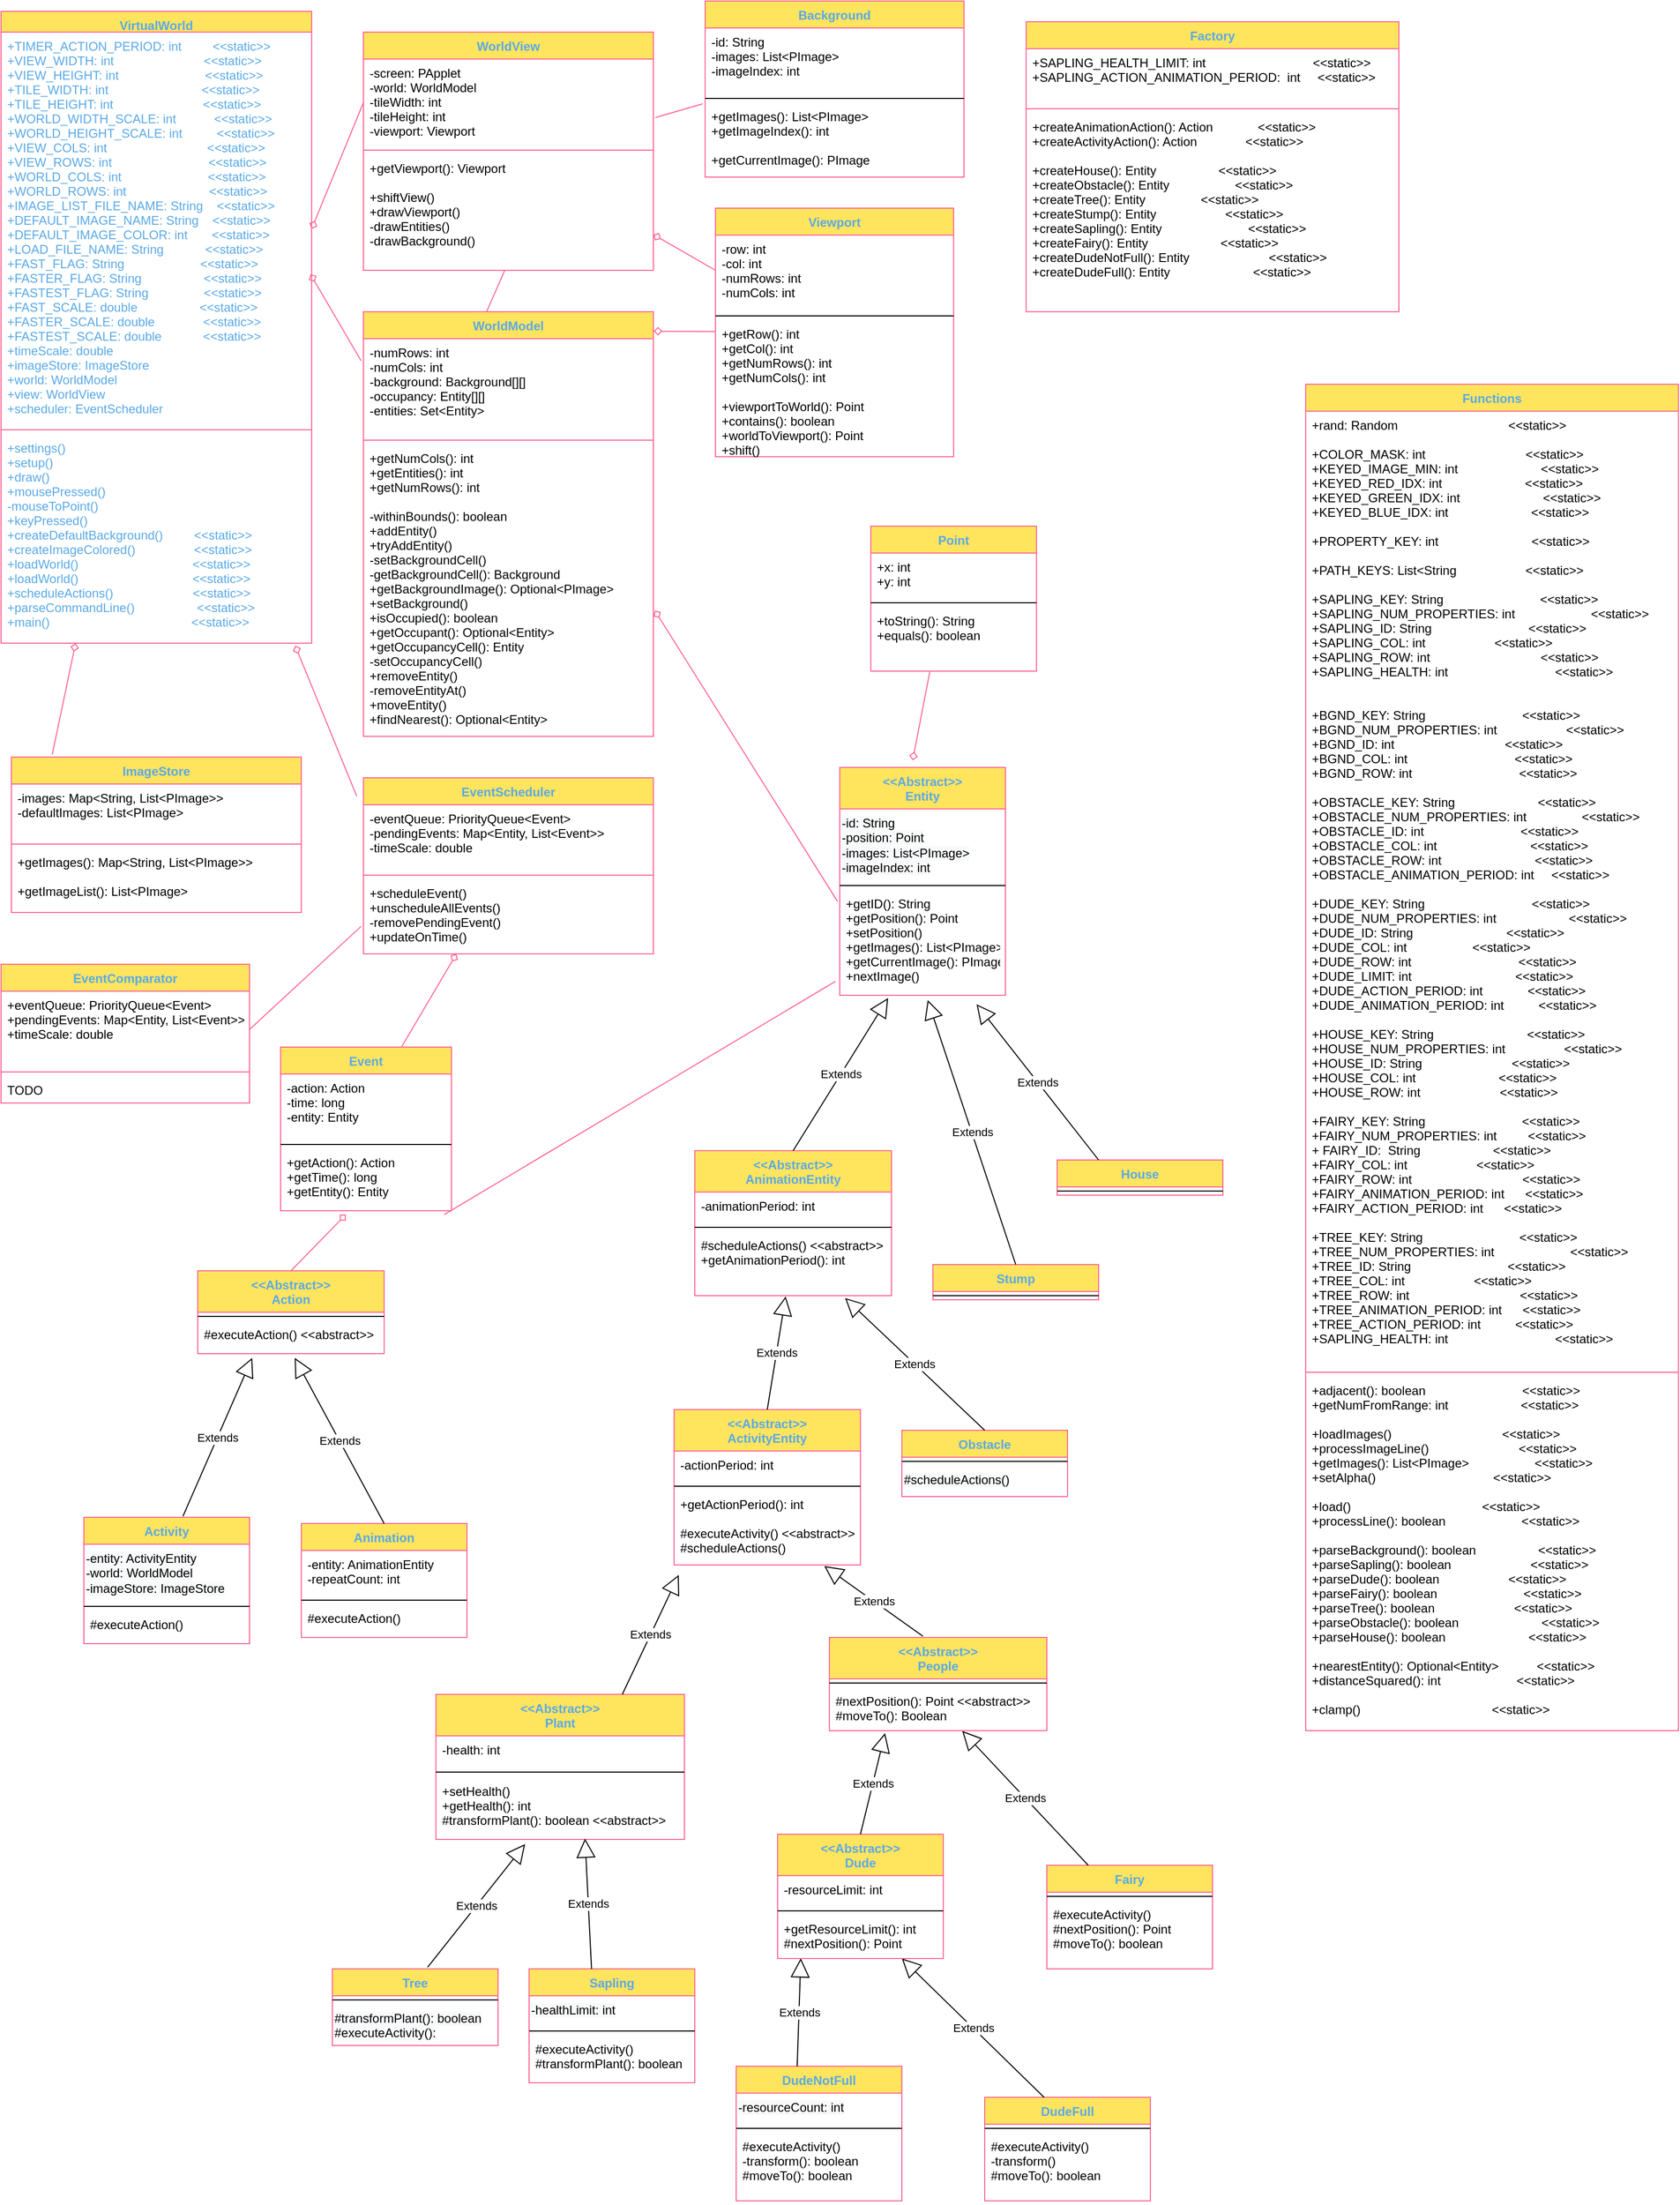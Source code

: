 <mxfile version="16.5.2" type="device"><diagram id="Yo6Zvny2ZRX3JAPKxXua" name="Page 2"><mxGraphModel dx="1139" dy="690" grid="1" gridSize="10" guides="1" tooltips="1" connect="1" arrows="1" fold="1" page="1" pageScale="1" pageWidth="850" pageHeight="1100" math="0" shadow="0"><root><mxCell id="0"/><mxCell id="1" parent="0"/><mxCell id="8I9pphBKhg92I5GMk5e_-31" value="" style="graphMlID=e0;endArrow=none;strokeColor=#FF6392;strokeWidth=1.0;startArrow=diamond;startFill=0;endFill=1;exitX=0.996;exitY=0.615;exitDx=0;exitDy=0;fontColor=#5AA9E6;entryX=-0.008;entryY=-0.286;entryDx=0;entryDy=0;entryPerimeter=0;exitPerimeter=0;" parent="1" source="8I9pphBKhg92I5GMk5e_-51" target="8I9pphBKhg92I5GMk5e_-57" edge="1"><mxGeometry relative="1" as="geometry"/></mxCell><mxCell id="8I9pphBKhg92I5GMk5e_-32" value="" style="graphMlID=e1;endArrow=none;strokeColor=#FF6392;strokeWidth=1.0;startArrow=diamond;startFill=0;endFill=1;exitX=1;exitY=0.5;exitDx=0;exitDy=0;fontColor=#5AA9E6;entryX=0;entryY=0.5;entryDx=0;entryDy=0;" parent="1" source="8I9pphBKhg92I5GMk5e_-51" target="8I9pphBKhg92I5GMk5e_-61" edge="1"><mxGeometry relative="1" as="geometry"/></mxCell><mxCell id="8I9pphBKhg92I5GMk5e_-33" value="" style="graphMlID=e2;endArrow=none;strokeColor=#FF6392;strokeWidth=1.0;startArrow=diamond;startFill=0;endFill=1;fontColor=#5AA9E6;entryX=0;entryY=0.25;entryDx=0;entryDy=0;" parent="1" source="8I9pphBKhg92I5GMk5e_-60" target="8I9pphBKhg92I5GMk5e_-89" edge="1"><mxGeometry relative="1" as="geometry"><mxPoint x="648" y="240" as="sourcePoint"/></mxGeometry></mxCell><mxCell id="8I9pphBKhg92I5GMk5e_-34" value="" style="graphMlID=e3;endArrow=none;strokeColor=#FF6392;strokeWidth=1.0;startArrow=diamond;startFill=0;endFill=1;fontColor=#5AA9E6;entryX=-0.023;entryY=0.105;entryDx=0;entryDy=0;entryPerimeter=0;exitX=0.947;exitY=1.012;exitDx=0;exitDy=0;exitPerimeter=0;" parent="1" source="8I9pphBKhg92I5GMk5e_-53" target="8I9pphBKhg92I5GMk5e_-64" edge="1"><mxGeometry relative="1" as="geometry"><mxPoint x="840" y="580" as="targetPoint"/></mxGeometry></mxCell><mxCell id="8I9pphBKhg92I5GMk5e_-35" value="" style="graphMlID=e4;endArrow=none;strokeColor=#FF6392;strokeWidth=1.0;startArrow=diamond;startFill=0;endFill=1;fontColor=#5AA9E6;entryX=0.141;entryY=-0.017;entryDx=0;entryDy=0;exitX=0.24;exitY=1;exitDx=0;exitDy=0;exitPerimeter=0;entryPerimeter=0;" parent="1" source="8I9pphBKhg92I5GMk5e_-53" target="8I9pphBKhg92I5GMk5e_-68" edge="1"><mxGeometry relative="1" as="geometry"/></mxCell><mxCell id="8I9pphBKhg92I5GMk5e_-36" value="" style="graphMlID=e5;endArrow=none;strokeColor=#FF6392;strokeWidth=1.0;startArrow=none;startFill=0;endFill=1;fontColor=#5AA9E6;entryX=-0.01;entryY=0.017;entryDx=0;entryDy=0;entryPerimeter=0;exitX=1.007;exitY=0.673;exitDx=0;exitDy=0;exitPerimeter=0;" parent="1" source="8I9pphBKhg92I5GMk5e_-61" target="8I9pphBKhg92I5GMk5e_-84" edge="1"><mxGeometry relative="1" as="geometry"><mxPoint x="1060" y="240" as="sourcePoint"/></mxGeometry></mxCell><mxCell id="8I9pphBKhg92I5GMk5e_-37" value="" style="graphMlID=e6;endArrow=none;strokeColor=#FF6392;strokeWidth=1.0;startArrow=diamond;startFill=0;endFill=1;fontColor=#5AA9E6;" parent="1" source="8I9pphBKhg92I5GMk5e_-64" target="8I9pphBKhg92I5GMk5e_-97" edge="1"><mxGeometry relative="1" as="geometry"/></mxCell><mxCell id="8I9pphBKhg92I5GMk5e_-38" value="" style="graphMlID=e7;endArrow=none;strokeColor=#FF6392;strokeWidth=1.0;startArrow=none;startFill=1;endFill=1;fontColor=#5AA9E6;entryX=1;entryY=0.5;entryDx=0;entryDy=0;exitX=-0.008;exitY=0.631;exitDx=0;exitDy=0;exitPerimeter=0;" parent="1" source="8I9pphBKhg92I5GMk5e_-67" target="8I9pphBKhg92I5GMk5e_-73" edge="1"><mxGeometry relative="1" as="geometry"/></mxCell><mxCell id="8I9pphBKhg92I5GMk5e_-39" value="" style="graphMlID=e8;endArrow=none;strokeColor=#FF6392;strokeWidth=1.0;startArrow=diamond;startFill=0;endFill=1;fontColor=#5AA9E6;exitX=1.005;exitY=0.569;exitDx=0;exitDy=0;entryX=-0.013;entryY=0.112;entryDx=0;entryDy=0;exitPerimeter=0;entryPerimeter=0;" parent="1" source="8I9pphBKhg92I5GMk5e_-57" target="LgukA5X3G9RdWDwTSGz7-4" edge="1"><mxGeometry relative="1" as="geometry"><mxPoint x="710" y="80" as="sourcePoint"/><mxPoint x="1060" y="413.0" as="targetPoint"/></mxGeometry></mxCell><mxCell id="8I9pphBKhg92I5GMk5e_-40" value="" style="graphMlID=e9;endArrow=none;strokeColor=#FF6392;strokeWidth=1.0;startArrow=diamond;startFill=0;endFill=1;fontColor=#5AA9E6;exitX=0.44;exitY=-0.031;exitDx=0;exitDy=0;entryX=0.356;entryY=1.011;entryDx=0;entryDy=0;entryPerimeter=0;exitPerimeter=0;" parent="1" source="LgukA5X3G9RdWDwTSGz7-1" target="8I9pphBKhg92I5GMk5e_-107" edge="1"><mxGeometry relative="1" as="geometry"><mxPoint x="1220" y="413.0" as="sourcePoint"/></mxGeometry></mxCell><mxCell id="8I9pphBKhg92I5GMk5e_-42" value="" style="graphMlID=e11;endArrow=none;strokeColor=#FF6392;strokeWidth=1.0;startArrow=diamond;startFill=0;endFill=1;fontColor=#5AA9E6;exitX=0.382;exitY=1.061;exitDx=0;exitDy=0;entryX=0.5;entryY=0;entryDx=0;entryDy=0;exitPerimeter=0;" parent="1" source="8I9pphBKhg92I5GMk5e_-99" target="8I9pphBKhg92I5GMk5e_-108" edge="1"><mxGeometry relative="1" as="geometry"><mxPoint x="1320.96" y="690.952" as="targetPoint"/></mxGeometry></mxCell><mxCell id="8I9pphBKhg92I5GMk5e_-44" value="" style="graphMlID=e13;endArrow=none;strokeColor=#FF6392;strokeWidth=1.0;startArrow=none;startFill=1;endFill=1;fontColor=#5AA9E6;entryX=0.424;entryY=0.001;entryDx=0;entryDy=0;entryPerimeter=0;exitX=0.487;exitY=1.003;exitDx=0;exitDy=0;exitPerimeter=0;" parent="1" source="8I9pphBKhg92I5GMk5e_-63" target="8I9pphBKhg92I5GMk5e_-54" edge="1"><mxGeometry relative="1" as="geometry"/></mxCell><mxCell id="8I9pphBKhg92I5GMk5e_-45" value="" style="graphMlID=e14;endArrow=none;strokeColor=#FF6392;strokeWidth=1.0;startArrow=none;startFill=1;endFill=1;fontColor=#5AA9E6;exitX=0.958;exitY=1.061;exitDx=0;exitDy=0;exitPerimeter=0;entryX=-0.026;entryY=0.868;entryDx=0;entryDy=0;entryPerimeter=0;" parent="1" source="8I9pphBKhg92I5GMk5e_-99" target="LgukA5X3G9RdWDwTSGz7-4" edge="1"><mxGeometry relative="1" as="geometry"><mxPoint x="1060" y="765.074" as="targetPoint"/></mxGeometry></mxCell><mxCell id="8I9pphBKhg92I5GMk5e_-50" value="VirtualWorld" style="swimlane;fontStyle=1;align=center;verticalAlign=top;childLayout=stackLayout;horizontal=1;startSize=20;horizontalStack=0;resizeParent=1;resizeParentMax=0;resizeLast=0;collapsible=1;marginBottom=0;hachureGap=4;pointerEvents=0;fillColor=#FFE45E;strokeColor=#FF6392;fontColor=#5AA9E6;" parent="1" vertex="1"><mxGeometry x="20" y="40" width="300" height="610" as="geometry"/></mxCell><mxCell id="8I9pphBKhg92I5GMk5e_-51" value="+TIMER_ACTION_PERIOD: int         &lt;&lt;static&gt;&gt;&#10;+VIEW_WIDTH: int                          &lt;&lt;static&gt;&gt;&#10;+VIEW_HEIGHT: int                         &lt;&lt;static&gt;&gt;&#10;+TILE_WIDTH: int                           &lt;&lt;static&gt;&gt;&#10;+TILE_HEIGHT: int                          &lt;&lt;static&gt;&gt;&#10;+WORLD_WIDTH_SCALE: int           &lt;&lt;static&gt;&gt;&#10;+WORLD_HEIGHT_SCALE: int          &lt;&lt;static&gt;&gt;&#10;+VIEW_COLS: int                             &lt;&lt;static&gt;&gt;&#10;+VIEW_ROWS: int                            &lt;&lt;static&gt;&gt;&#10;+WORLD_COLS: int                         &lt;&lt;static&gt;&gt;&#10;+WORLD_ROWS: int                        &lt;&lt;static&gt;&gt;&#10;+IMAGE_LIST_FILE_NAME: String    &lt;&lt;static&gt;&gt;&#10;+DEFAULT_IMAGE_NAME: String    &lt;&lt;static&gt;&gt;&#10;+DEFAULT_IMAGE_COLOR: int       &lt;&lt;static&gt;&gt;&#10;+LOAD_FILE_NAME: String            &lt;&lt;static&gt;&gt;&#10;+FAST_FLAG: String                      &lt;&lt;static&gt;&gt;&#10;+FASTER_FLAG: String                  &lt;&lt;static&gt;&gt;&#10;+FASTEST_FLAG: String                &lt;&lt;static&gt;&gt;&#10;+FAST_SCALE: double                  &lt;&lt;static&gt;&gt;&#10;+FASTER_SCALE: double              &lt;&lt;static&gt;&gt;&#10;+FASTEST_SCALE: double            &lt;&lt;static&gt;&gt;&#10;+timeScale: double&#10;+imageStore: ImageStore&#10;+world: WorldModel&#10;+view: WorldView&#10;+scheduler: EventScheduler" style="text;strokeColor=none;fillColor=none;align=left;verticalAlign=top;spacingLeft=4;spacingRight=4;overflow=hidden;rotatable=0;points=[[0,0.5],[1,0.5]];portConstraint=eastwest;fontColor=#5AA9E6;" parent="8I9pphBKhg92I5GMk5e_-50" vertex="1"><mxGeometry y="20" width="300" height="380" as="geometry"/></mxCell><mxCell id="8I9pphBKhg92I5GMk5e_-52" value="" style="line;strokeWidth=1;fillColor=none;align=left;verticalAlign=middle;spacingTop=-1;spacingLeft=3;spacingRight=3;rotatable=0;labelPosition=right;points=[];portConstraint=eastwest;strokeColor=#FF6392;fontColor=#5AA9E6;" parent="8I9pphBKhg92I5GMk5e_-50" vertex="1"><mxGeometry y="400" width="300" height="8" as="geometry"/></mxCell><mxCell id="8I9pphBKhg92I5GMk5e_-53" value="+settings()&#10;+setup()&#10;+draw()&#10;+mousePressed()&#10;-mouseToPoint()&#10;+keyPressed()&#10;+createDefaultBackground()         &lt;&lt;static&gt;&gt;&#10;+createImageColored()                 &lt;&lt;static&gt;&gt;&#10;+loadWorld()                                 &lt;&lt;static&gt;&gt;&#10;+loadWorld()                                 &lt;&lt;static&gt;&gt;&#10;+scheduleActions()                       &lt;&lt;static&gt;&gt;&#10;+parseCommandLine()                  &lt;&lt;static&gt;&gt;&#10;+main()                                         &lt;&lt;static&gt;&gt;" style="text;strokeColor=none;fillColor=none;align=left;verticalAlign=top;spacingLeft=4;spacingRight=4;overflow=hidden;rotatable=0;points=[[0,0.5],[1,0.5]];portConstraint=eastwest;fontColor=#5AA9E6;" parent="8I9pphBKhg92I5GMk5e_-50" vertex="1"><mxGeometry y="408" width="300" height="202" as="geometry"/></mxCell><mxCell id="8I9pphBKhg92I5GMk5e_-54" value="WorldModel" style="swimlane;fontStyle=1;align=center;verticalAlign=top;childLayout=stackLayout;horizontal=1;startSize=26;horizontalStack=0;resizeParent=1;resizeParentMax=0;resizeLast=0;collapsible=1;marginBottom=0;hachureGap=4;pointerEvents=0;sketch=0;fontColor=#5AA9E6;strokeColor=#FF6392;fillColor=#FFE45E;" parent="1" vertex="1"><mxGeometry x="370" y="330" width="280" height="410" as="geometry"/></mxCell><mxCell id="8I9pphBKhg92I5GMk5e_-55" value="-numRows: int&#10;-numCols: int&#10;-background: Background[][]&#10;-occupancy: Entity[][]&#10;-entities: Set&lt;Entity&gt;" style="text;strokeColor=none;fillColor=none;align=left;verticalAlign=top;spacingLeft=4;spacingRight=4;overflow=hidden;rotatable=0;points=[[0,0.5],[1,0.5]];portConstraint=eastwest;fontColor=#000000;" parent="8I9pphBKhg92I5GMk5e_-54" vertex="1"><mxGeometry y="26" width="280" height="94" as="geometry"/></mxCell><mxCell id="8I9pphBKhg92I5GMk5e_-56" value="" style="line;strokeWidth=1;fillColor=none;align=left;verticalAlign=middle;spacingTop=-1;spacingLeft=3;spacingRight=3;rotatable=0;labelPosition=right;points=[];portConstraint=eastwest;strokeColor=#FF6392;fontColor=#5AA9E6;" parent="8I9pphBKhg92I5GMk5e_-54" vertex="1"><mxGeometry y="120" width="280" height="8" as="geometry"/></mxCell><mxCell id="8I9pphBKhg92I5GMk5e_-57" value="+getNumCols(): int&#10;+getEntities(): int&#10;+getNumRows(): int&#10;&#10;-withinBounds(): boolean &#10;+addEntity()  &#10;+tryAddEntity()      &#10;-setBackgroundCell()  &#10;-getBackgroundCell(): Background  &#10;+getBackgroundImage(): Optional&lt;PImage&gt; &#10;+setBackground()           &#10;+isOccupied(): boolean  &#10;+getOccupant(): Optional&lt;Entity&gt;&#10;+getOccupancyCell(): Entity    &#10;-setOccupancyCell()     &#10;+removeEntity()     &#10;-removeEntityAt()    &#10;+moveEntity()   &#10;+findNearest(): Optional&lt;Entity&gt;  " style="text;strokeColor=none;fillColor=none;align=left;verticalAlign=top;spacingLeft=4;spacingRight=4;overflow=hidden;rotatable=0;points=[[0,0.5],[1,0.5]];portConstraint=eastwest;fontColor=#020405;" parent="8I9pphBKhg92I5GMk5e_-54" vertex="1"><mxGeometry y="128" width="280" height="282" as="geometry"/></mxCell><mxCell id="8I9pphBKhg92I5GMk5e_-60" value="WorldView" style="swimlane;fontStyle=1;align=center;verticalAlign=top;childLayout=stackLayout;horizontal=1;startSize=26;horizontalStack=0;resizeParent=1;resizeParentMax=0;resizeLast=0;collapsible=1;marginBottom=0;hachureGap=4;pointerEvents=0;sketch=0;fontColor=#5AA9E6;strokeColor=#FF6392;fillColor=#FFE45E;" parent="1" vertex="1"><mxGeometry x="370" y="60" width="280" height="230" as="geometry"/></mxCell><mxCell id="8I9pphBKhg92I5GMk5e_-61" value="-screen: PApplet&#10;-world: WorldModel&#10;-tileWidth: int&#10;-tileHeight: int&#10;-viewport: Viewport" style="text;strokeColor=none;fillColor=none;align=left;verticalAlign=top;spacingLeft=4;spacingRight=4;overflow=hidden;rotatable=0;points=[[0,0.5],[1,0.5]];portConstraint=eastwest;fontColor=#000000;" parent="8I9pphBKhg92I5GMk5e_-60" vertex="1"><mxGeometry y="26" width="280" height="84" as="geometry"/></mxCell><mxCell id="8I9pphBKhg92I5GMk5e_-62" value="" style="line;strokeWidth=1;fillColor=none;align=left;verticalAlign=middle;spacingTop=-1;spacingLeft=3;spacingRight=3;rotatable=0;labelPosition=right;points=[];portConstraint=eastwest;strokeColor=#FF6392;fontColor=#5AA9E6;" parent="8I9pphBKhg92I5GMk5e_-60" vertex="1"><mxGeometry y="110" width="280" height="8" as="geometry"/></mxCell><mxCell id="8I9pphBKhg92I5GMk5e_-63" value="+getViewport(): Viewport&#10;&#10;+shiftView()                   &#10;+drawViewport()   &#10;-drawEntities() &#10;-drawBackground()   " style="text;strokeColor=none;fillColor=none;align=left;verticalAlign=top;spacingLeft=4;spacingRight=4;overflow=hidden;rotatable=0;points=[[0,0.5],[1,0.5]];portConstraint=eastwest;fontColor=#000000;" parent="8I9pphBKhg92I5GMk5e_-60" vertex="1"><mxGeometry y="118" width="280" height="112" as="geometry"/></mxCell><mxCell id="8I9pphBKhg92I5GMk5e_-64" value="EventScheduler" style="swimlane;fontStyle=1;align=center;verticalAlign=top;childLayout=stackLayout;horizontal=1;startSize=26;horizontalStack=0;resizeParent=1;resizeParentMax=0;resizeLast=0;collapsible=1;marginBottom=0;hachureGap=4;pointerEvents=0;sketch=0;fontColor=#5AA9E6;strokeColor=#FF6392;fillColor=#FFE45E;" parent="1" vertex="1"><mxGeometry x="370" y="780" width="280" height="170" as="geometry"/></mxCell><mxCell id="8I9pphBKhg92I5GMk5e_-65" value="-eventQueue: PriorityQueue&lt;Event&gt;&#10;-pendingEvents: Map&lt;Entity, List&lt;Event&gt;&gt;&#10;-timeScale: double" style="text;strokeColor=none;fillColor=none;align=left;verticalAlign=top;spacingLeft=4;spacingRight=4;overflow=hidden;rotatable=0;points=[[0,0.5],[1,0.5]];portConstraint=eastwest;fontColor=#000000;" parent="8I9pphBKhg92I5GMk5e_-64" vertex="1"><mxGeometry y="26" width="280" height="64" as="geometry"/></mxCell><mxCell id="8I9pphBKhg92I5GMk5e_-66" value="" style="line;strokeWidth=1;fillColor=none;align=left;verticalAlign=middle;spacingTop=-1;spacingLeft=3;spacingRight=3;rotatable=0;labelPosition=right;points=[];portConstraint=eastwest;strokeColor=#FF6392;fontColor=#5AA9E6;" parent="8I9pphBKhg92I5GMk5e_-64" vertex="1"><mxGeometry y="90" width="280" height="8" as="geometry"/></mxCell><mxCell id="8I9pphBKhg92I5GMk5e_-67" value="+scheduleEvent()     &#10;+unscheduleAllEvents()    &#10;-removePendingEvent()  &#10;+updateOnTime()" style="text;strokeColor=none;fillColor=none;align=left;verticalAlign=top;spacingLeft=4;spacingRight=4;overflow=hidden;rotatable=0;points=[[0,0.5],[1,0.5]];portConstraint=eastwest;fontColor=#000000;" parent="8I9pphBKhg92I5GMk5e_-64" vertex="1"><mxGeometry y="98" width="280" height="72" as="geometry"/></mxCell><mxCell id="8I9pphBKhg92I5GMk5e_-68" value="ImageStore" style="swimlane;fontStyle=1;align=center;verticalAlign=top;childLayout=stackLayout;horizontal=1;startSize=26;horizontalStack=0;resizeParent=1;resizeParentMax=0;resizeLast=0;collapsible=1;marginBottom=0;hachureGap=4;pointerEvents=0;sketch=0;fontColor=#5AA9E6;strokeColor=#FF6392;fillColor=#FFE45E;" parent="1" vertex="1"><mxGeometry x="30" y="760" width="280" height="150" as="geometry"/></mxCell><mxCell id="8I9pphBKhg92I5GMk5e_-69" value="-images: Map&lt;String, List&lt;PImage&gt;&gt;&#10;-defaultImages: List&lt;PImage&gt;" style="text;strokeColor=none;fillColor=none;align=left;verticalAlign=top;spacingLeft=4;spacingRight=4;overflow=hidden;rotatable=0;points=[[0,0.5],[1,0.5]];portConstraint=eastwest;fontColor=#000000;" parent="8I9pphBKhg92I5GMk5e_-68" vertex="1"><mxGeometry y="26" width="280" height="54" as="geometry"/></mxCell><mxCell id="8I9pphBKhg92I5GMk5e_-70" value="" style="line;strokeWidth=1;fillColor=none;align=left;verticalAlign=middle;spacingTop=-1;spacingLeft=3;spacingRight=3;rotatable=0;labelPosition=right;points=[];portConstraint=eastwest;strokeColor=#FF6392;fontColor=#5AA9E6;" parent="8I9pphBKhg92I5GMk5e_-68" vertex="1"><mxGeometry y="80" width="280" height="8" as="geometry"/></mxCell><mxCell id="8I9pphBKhg92I5GMk5e_-71" value="+getImages(): Map&lt;String, List&lt;PImage&gt;&gt;&#10;&#10;+getImageList(): List&lt;PImage&gt;    " style="text;strokeColor=none;fillColor=none;align=left;verticalAlign=top;spacingLeft=4;spacingRight=4;overflow=hidden;rotatable=0;points=[[0,0.5],[1,0.5]];portConstraint=eastwest;fontColor=#000000;" parent="8I9pphBKhg92I5GMk5e_-68" vertex="1"><mxGeometry y="88" width="280" height="62" as="geometry"/></mxCell><mxCell id="8I9pphBKhg92I5GMk5e_-72" value="EventComparator" style="swimlane;fontStyle=1;align=center;verticalAlign=top;childLayout=stackLayout;horizontal=1;startSize=26;horizontalStack=0;resizeParent=1;resizeParentMax=0;resizeLast=0;collapsible=1;marginBottom=0;hachureGap=4;pointerEvents=0;sketch=0;fontColor=#5AA9E6;strokeColor=#FF6392;fillColor=#FFE45E;" parent="1" vertex="1"><mxGeometry x="20" y="960" width="240" height="134" as="geometry"/></mxCell><mxCell id="8I9pphBKhg92I5GMk5e_-73" value="+eventQueue: PriorityQueue&lt;Event&gt;&#10;+pendingEvents: Map&lt;Entity, List&lt;Event&gt;&gt;&#10;+timeScale: double" style="text;strokeColor=none;fillColor=none;align=left;verticalAlign=top;spacingLeft=4;spacingRight=4;overflow=hidden;rotatable=0;points=[[0,0.5],[1,0.5]];portConstraint=eastwest;fontColor=#000000;" parent="8I9pphBKhg92I5GMk5e_-72" vertex="1"><mxGeometry y="26" width="240" height="74" as="geometry"/></mxCell><mxCell id="8I9pphBKhg92I5GMk5e_-74" value="" style="line;strokeWidth=1;fillColor=none;align=left;verticalAlign=middle;spacingTop=-1;spacingLeft=3;spacingRight=3;rotatable=0;labelPosition=right;points=[];portConstraint=eastwest;strokeColor=#FF6392;fontColor=#5AA9E6;" parent="8I9pphBKhg92I5GMk5e_-72" vertex="1"><mxGeometry y="100" width="240" height="8" as="geometry"/></mxCell><mxCell id="8I9pphBKhg92I5GMk5e_-75" value="TODO" style="text;strokeColor=none;fillColor=none;align=left;verticalAlign=top;spacingLeft=4;spacingRight=4;overflow=hidden;rotatable=0;points=[[0,0.5],[1,0.5]];portConstraint=eastwest;fontColor=#000000;" parent="8I9pphBKhg92I5GMk5e_-72" vertex="1"><mxGeometry y="108" width="240" height="26" as="geometry"/></mxCell><mxCell id="8I9pphBKhg92I5GMk5e_-77" value="Functions" style="swimlane;fontStyle=1;align=center;verticalAlign=top;childLayout=stackLayout;horizontal=1;startSize=26;horizontalStack=0;resizeParent=1;resizeParentMax=0;resizeLast=0;collapsible=1;marginBottom=0;hachureGap=4;pointerEvents=0;sketch=0;fontColor=#5AA9E6;strokeColor=#FF6392;fillColor=#FFE45E;" parent="1" vertex="1"><mxGeometry x="1280" y="400" width="360" height="1300" as="geometry"/></mxCell><mxCell id="8I9pphBKhg92I5GMk5e_-78" value="+rand: Random                                &lt;&lt;static&gt;&gt;&#10;&#10;+COLOR_MASK: int                             &lt;&lt;static&gt;&gt;&#10;+KEYED_IMAGE_MIN: int                        &lt;&lt;static&gt;&gt;&#10;+KEYED_RED_IDX: int                        &lt;&lt;static&gt;&gt;&#10;+KEYED_GREEN_IDX: int                        &lt;&lt;static&gt;&gt;&#10;+KEYED_BLUE_IDX: int                        &lt;&lt;static&gt;&gt;&#10;&#10;+PROPERTY_KEY: int                           &lt;&lt;static&gt;&gt;&#10;&#10;+PATH_KEYS: List&lt;String                    &lt;&lt;static&gt;&gt;&#10;&#10;+SAPLING_KEY: String                            &lt;&lt;static&gt;&gt;&#10;+SAPLING_NUM_PROPERTIES: int                      &lt;&lt;static&gt;&gt;&#10;+SAPLING_ID: String                            &lt;&lt;static&gt;&gt;&#10;+SAPLING_COL: int                    &lt;&lt;static&gt;&gt;&#10;+SAPLING_ROW: int                                &lt;&lt;static&gt;&gt;&#10;+SAPLING_HEALTH: int                               &lt;&lt;static&gt;&gt;&#10;&#10;&#10;+BGND_KEY: String                            &lt;&lt;static&gt;&gt;&#10;+BGND_NUM_PROPERTIES: int                    &lt;&lt;static&gt;&gt;&#10;+BGND_ID: int                                &lt;&lt;static&gt;&gt;&#10;+BGND_COL: int                               &lt;&lt;static&gt;&gt;&#10;+BGND_ROW: int                               &lt;&lt;static&gt;&gt;&#10;&#10;+OBSTACLE_KEY: String                        &lt;&lt;static&gt;&gt;&#10;+OBSTACLE_NUM_PROPERTIES: int                &lt;&lt;static&gt;&gt;&#10;+OBSTACLE_ID: int                            &lt;&lt;static&gt;&gt;&#10;+OBSTACLE_COL: int                           &lt;&lt;static&gt;&gt;&#10;+OBSTACLE_ROW: int                           &lt;&lt;static&gt;&gt;&#10;+OBSTACLE_ANIMATION_PERIOD: int     &lt;&lt;static&gt;&gt;&#10;&#10;+DUDE_KEY: String                               &lt;&lt;static&gt;&gt;&#10;+DUDE_NUM_PROPERTIES: int                     &lt;&lt;static&gt;&gt;&#10;+DUDE_ID: String                           &lt;&lt;static&gt;&gt;&#10;+DUDE_COL: int                   &lt;&lt;static&gt;&gt;&#10;+DUDE_ROW: int                               &lt;&lt;static&gt;&gt;&#10;+DUDE_LIMIT: int                              &lt;&lt;static&gt;&gt;&#10;+DUDE_ACTION_PERIOD: int             &lt;&lt;static&gt;&gt;&#10;+DUDE_ANIMATION_PERIOD: int          &lt;&lt;static&gt;&gt;&#10;&#10;+HOUSE_KEY: String                           &lt;&lt;static&gt;&gt;&#10;+HOUSE_NUM_PROPERTIES: int                 &lt;&lt;static&gt;&gt;&#10;+HOUSE_ID: String                          &lt;&lt;static&gt;&gt;&#10;+HOUSE_COL: int                        &lt;&lt;static&gt;&gt;&#10;+HOUSE_ROW: int                       &lt;&lt;static&gt;&gt;&#10;&#10;+FAIRY_KEY: String                            &lt;&lt;static&gt;&gt;&#10;+FAIRY_NUM_PROPERTIES: int         &lt;&lt;static&gt;&gt;&#10;+ FAIRY_ID:  String                     &lt;&lt;static&gt;&gt;&#10;+FAIRY_COL: int                    &lt;&lt;static&gt;&gt;&#10;+FAIRY_ROW: int                                &lt;&lt;static&gt;&gt;&#10;+FAIRY_ANIMATION_PERIOD: int      &lt;&lt;static&gt;&gt;&#10;+FAIRY_ACTION_PERIOD: int      &lt;&lt;static&gt;&gt;&#10;&#10;+TREE_KEY: String                            &lt;&lt;static&gt;&gt;&#10;+TREE_NUM_PROPERTIES: int                      &lt;&lt;static&gt;&gt;&#10;+TREE_ID: String                            &lt;&lt;static&gt;&gt;&#10;+TREE_COL: int                    &lt;&lt;static&gt;&gt;&#10;+TREE_ROW: int                                &lt;&lt;static&gt;&gt;&#10;+TREE_ANIMATION_PERIOD: int      &lt;&lt;static&gt;&gt;&#10;+TREE_ACTION_PERIOD: int          &lt;&lt;static&gt;&gt;&#10;+SAPLING_HEALTH: int                               &lt;&lt;static&gt;&gt;&#10;" style="text;strokeColor=none;fillColor=none;align=left;verticalAlign=top;spacingLeft=4;spacingRight=4;overflow=hidden;rotatable=0;points=[[0,0.5],[1,0.5]];portConstraint=eastwest;fontColor=#000000;" parent="8I9pphBKhg92I5GMk5e_-77" vertex="1"><mxGeometry y="26" width="360" height="924" as="geometry"/></mxCell><mxCell id="8I9pphBKhg92I5GMk5e_-79" value="" style="line;strokeWidth=1;fillColor=none;align=left;verticalAlign=middle;spacingTop=-1;spacingLeft=3;spacingRight=3;rotatable=0;labelPosition=right;points=[];portConstraint=eastwest;strokeColor=#FF6392;fontColor=#5AA9E6;" parent="8I9pphBKhg92I5GMk5e_-77" vertex="1"><mxGeometry y="950" width="360" height="8" as="geometry"/></mxCell><mxCell id="8I9pphBKhg92I5GMk5e_-80" value="+adjacent(): boolean                            &lt;&lt;static&gt;&gt;&#10;+getNumFromRange: int                     &lt;&lt;static&gt;&gt;&#10;&#10;+loadImages()                                &lt;&lt;static&gt;&gt;&#10;+processImageLine()                          &lt;&lt;static&gt;&gt;&#10;+getImages(): List&lt;PImage&gt;                   &lt;&lt;static&gt;&gt;&#10;+setAlpha()                                  &lt;&lt;static&gt;&gt;&#10;&#10;+load()                                      &lt;&lt;static&gt;&gt;&#10;+processLine(): boolean                      &lt;&lt;static&gt;&gt;&#10;&#10;+parseBackground(): boolean                  &lt;&lt;static&gt;&gt;&#10;+parseSapling(): boolean                       &lt;&lt;static&gt;&gt;&#10;+parseDude(): boolean                    &lt;&lt;static&gt;&gt;&#10;+parseFairy(): boolean                         &lt;&lt;static&gt;&gt;&#10;+parseTree(): boolean                       &lt;&lt;static&gt;&gt;&#10;+parseObstacle(): boolean                        &lt;&lt;static&gt;&gt;&#10;+parseHouse(): boolean                        &lt;&lt;static&gt;&gt;&#10;&#10;+nearestEntity(): Optional&lt;Entity&gt;           &lt;&lt;static&gt;&gt;&#10;+distanceSquared(): int                      &lt;&lt;static&gt;&gt;&#10;&#10;+clamp()                                      &lt;&lt;static&gt;&gt;" style="text;strokeColor=none;fillColor=none;align=left;verticalAlign=top;spacingLeft=4;spacingRight=4;overflow=hidden;rotatable=0;points=[[0,0.5],[1,0.5]];portConstraint=eastwest;fontColor=#000000;" parent="8I9pphBKhg92I5GMk5e_-77" vertex="1"><mxGeometry y="958" width="360" height="342" as="geometry"/></mxCell><mxCell id="8I9pphBKhg92I5GMk5e_-81" value="Background" style="swimlane;fontStyle=1;align=center;verticalAlign=top;childLayout=stackLayout;horizontal=1;startSize=26;horizontalStack=0;resizeParent=1;resizeParentMax=0;resizeLast=0;collapsible=1;marginBottom=0;hachureGap=4;pointerEvents=0;sketch=0;fontColor=#5AA9E6;strokeColor=#FF6392;fillColor=#FFE45E;" parent="1" vertex="1"><mxGeometry x="700" y="30" width="250" height="170" as="geometry"/></mxCell><mxCell id="8I9pphBKhg92I5GMk5e_-82" value="-id: String&#10;-images: List&lt;PImage&gt;&#10;-imageIndex: int" style="text;strokeColor=none;fillColor=none;align=left;verticalAlign=top;spacingLeft=4;spacingRight=4;overflow=hidden;rotatable=0;points=[[0,0.5],[1,0.5]];portConstraint=eastwest;" parent="8I9pphBKhg92I5GMk5e_-81" vertex="1"><mxGeometry y="26" width="250" height="64" as="geometry"/></mxCell><mxCell id="8I9pphBKhg92I5GMk5e_-83" value="" style="line;strokeWidth=1;fillColor=none;align=left;verticalAlign=middle;spacingTop=-1;spacingLeft=3;spacingRight=3;rotatable=0;labelPosition=right;points=[];portConstraint=eastwest;" parent="8I9pphBKhg92I5GMk5e_-81" vertex="1"><mxGeometry y="90" width="250" height="8" as="geometry"/></mxCell><mxCell id="8I9pphBKhg92I5GMk5e_-84" value="+getImages(): List&lt;PImage&gt;&#10;+getImageIndex(): int&#10;&#10;+getCurrentImage(): PImage " style="text;strokeColor=none;fillColor=none;align=left;verticalAlign=top;spacingLeft=4;spacingRight=4;overflow=hidden;rotatable=0;points=[[0,0.5],[1,0.5]];portConstraint=eastwest;" parent="8I9pphBKhg92I5GMk5e_-81" vertex="1"><mxGeometry y="98" width="250" height="72" as="geometry"/></mxCell><mxCell id="8I9pphBKhg92I5GMk5e_-96" value="Event" style="swimlane;fontStyle=1;align=center;verticalAlign=top;childLayout=stackLayout;horizontal=1;startSize=26;horizontalStack=0;resizeParent=1;resizeParentMax=0;resizeLast=0;collapsible=1;marginBottom=0;hachureGap=4;pointerEvents=0;sketch=0;fontColor=#5AA9E6;strokeColor=#FF6392;fillColor=#FFE45E;" parent="1" vertex="1"><mxGeometry x="290" y="1040" width="165" height="158" as="geometry"/></mxCell><mxCell id="8I9pphBKhg92I5GMk5e_-97" value="-action: Action&#10;-time: long&#10;-entity: Entity" style="text;strokeColor=none;fillColor=none;align=left;verticalAlign=top;spacingLeft=4;spacingRight=4;overflow=hidden;rotatable=0;points=[[0,0.5],[1,0.5]];portConstraint=eastwest;" parent="8I9pphBKhg92I5GMk5e_-96" vertex="1"><mxGeometry y="26" width="165" height="64" as="geometry"/></mxCell><mxCell id="8I9pphBKhg92I5GMk5e_-98" value="" style="line;strokeWidth=1;fillColor=none;align=left;verticalAlign=middle;spacingTop=-1;spacingLeft=3;spacingRight=3;rotatable=0;labelPosition=right;points=[];portConstraint=eastwest;" parent="8I9pphBKhg92I5GMk5e_-96" vertex="1"><mxGeometry y="90" width="165" height="8" as="geometry"/></mxCell><mxCell id="8I9pphBKhg92I5GMk5e_-99" value="+getAction(): Action&#10;+getTime(): long&#10;+getEntity(): Entity" style="text;strokeColor=none;fillColor=none;align=left;verticalAlign=top;spacingLeft=4;spacingRight=4;overflow=hidden;rotatable=0;points=[[0,0.5],[1,0.5]];portConstraint=eastwest;" parent="8I9pphBKhg92I5GMk5e_-96" vertex="1"><mxGeometry y="98" width="165" height="60" as="geometry"/></mxCell><mxCell id="8I9pphBKhg92I5GMk5e_-104" value="Point" style="swimlane;fontStyle=1;align=center;verticalAlign=top;childLayout=stackLayout;horizontal=1;startSize=26;horizontalStack=0;resizeParent=1;resizeParentMax=0;resizeLast=0;collapsible=1;marginBottom=0;hachureGap=4;pointerEvents=0;sketch=0;fontColor=#5AA9E6;strokeColor=#FF6392;fillColor=#FFE45E;" parent="1" vertex="1"><mxGeometry x="860" y="537" width="160" height="140" as="geometry"/></mxCell><mxCell id="8I9pphBKhg92I5GMk5e_-105" value="+x: int&#10;+y: int" style="text;strokeColor=none;fillColor=none;align=left;verticalAlign=top;spacingLeft=4;spacingRight=4;overflow=hidden;rotatable=0;points=[[0,0.5],[1,0.5]];portConstraint=eastwest;" parent="8I9pphBKhg92I5GMk5e_-104" vertex="1"><mxGeometry y="26" width="160" height="44" as="geometry"/></mxCell><mxCell id="8I9pphBKhg92I5GMk5e_-106" value="" style="line;strokeWidth=1;fillColor=none;align=left;verticalAlign=middle;spacingTop=-1;spacingLeft=3;spacingRight=3;rotatable=0;labelPosition=right;points=[];portConstraint=eastwest;" parent="8I9pphBKhg92I5GMk5e_-104" vertex="1"><mxGeometry y="70" width="160" height="8" as="geometry"/></mxCell><mxCell id="8I9pphBKhg92I5GMk5e_-107" value="+toString(): String&#10;+equals(): boolean                    " style="text;strokeColor=none;fillColor=none;align=left;verticalAlign=top;spacingLeft=4;spacingRight=4;overflow=hidden;rotatable=0;points=[[0,0.5],[1,0.5]];portConstraint=eastwest;" parent="8I9pphBKhg92I5GMk5e_-104" vertex="1"><mxGeometry y="78" width="160" height="62" as="geometry"/></mxCell><mxCell id="8I9pphBKhg92I5GMk5e_-108" value="&lt;&lt;Abstract&gt;&gt;&#10;Action" style="swimlane;fontStyle=1;align=center;verticalAlign=top;childLayout=stackLayout;horizontal=1;startSize=40;horizontalStack=0;resizeParent=1;resizeParentMax=0;resizeLast=0;collapsible=1;marginBottom=0;hachureGap=4;pointerEvents=0;sketch=0;fontColor=#5AA9E6;strokeColor=#FF6392;fillColor=#FFE45E;" parent="1" vertex="1"><mxGeometry x="210" y="1256" width="180" height="80" as="geometry"/></mxCell><mxCell id="8I9pphBKhg92I5GMk5e_-110" value="" style="line;strokeWidth=1;fillColor=none;align=left;verticalAlign=middle;spacingTop=-1;spacingLeft=3;spacingRight=3;rotatable=0;labelPosition=right;points=[];portConstraint=eastwest;" parent="8I9pphBKhg92I5GMk5e_-108" vertex="1"><mxGeometry y="40" width="180" height="8" as="geometry"/></mxCell><mxCell id="8I9pphBKhg92I5GMk5e_-111" value="#executeAction() &lt;&lt;abstract&gt;&gt; " style="text;strokeColor=none;fillColor=none;align=left;verticalAlign=top;spacingLeft=4;spacingRight=4;overflow=hidden;rotatable=0;points=[[0,0.5],[1,0.5]];portConstraint=eastwest;" parent="8I9pphBKhg92I5GMk5e_-108" vertex="1"><mxGeometry y="48" width="180" height="32" as="geometry"/></mxCell><mxCell id="z7EVodJ3GNZ8KhJ546EC-1" value="Animation" style="swimlane;fontStyle=1;align=center;verticalAlign=top;childLayout=stackLayout;horizontal=1;startSize=26;horizontalStack=0;resizeParent=1;resizeParentMax=0;resizeLast=0;collapsible=1;marginBottom=0;hachureGap=4;pointerEvents=0;sketch=0;fontColor=#5AA9E6;strokeColor=#FF6392;fillColor=#FFE45E;" parent="1" vertex="1"><mxGeometry x="310" y="1500" width="160" height="110" as="geometry"/></mxCell><mxCell id="z7EVodJ3GNZ8KhJ546EC-2" value="-entity: AnimationEntity&#10;-repeatCount: int" style="text;strokeColor=none;fillColor=none;align=left;verticalAlign=top;spacingLeft=4;spacingRight=4;overflow=hidden;rotatable=0;points=[[0,0.5],[1,0.5]];portConstraint=eastwest;" parent="z7EVodJ3GNZ8KhJ546EC-1" vertex="1"><mxGeometry y="26" width="160" height="44" as="geometry"/></mxCell><mxCell id="z7EVodJ3GNZ8KhJ546EC-3" value="" style="line;strokeWidth=1;fillColor=none;align=left;verticalAlign=middle;spacingTop=-1;spacingLeft=3;spacingRight=3;rotatable=0;labelPosition=right;points=[];portConstraint=eastwest;" parent="z7EVodJ3GNZ8KhJ546EC-1" vertex="1"><mxGeometry y="70" width="160" height="8" as="geometry"/></mxCell><mxCell id="z7EVodJ3GNZ8KhJ546EC-4" value="#executeAction()&#10;" style="text;strokeColor=none;fillColor=none;align=left;verticalAlign=top;spacingLeft=4;spacingRight=4;overflow=hidden;rotatable=0;points=[[0,0.5],[1,0.5]];portConstraint=eastwest;" parent="z7EVodJ3GNZ8KhJ546EC-1" vertex="1"><mxGeometry y="78" width="160" height="32" as="geometry"/></mxCell><mxCell id="z7EVodJ3GNZ8KhJ546EC-5" value="Activity" style="swimlane;fontStyle=1;align=center;verticalAlign=top;childLayout=stackLayout;horizontal=1;startSize=26;horizontalStack=0;resizeParent=1;resizeParentMax=0;resizeLast=0;collapsible=1;marginBottom=0;hachureGap=4;pointerEvents=0;sketch=0;fontColor=#5AA9E6;strokeColor=#FF6392;fillColor=#FFE45E;" parent="1" vertex="1"><mxGeometry x="100" y="1494" width="160" height="122" as="geometry"/></mxCell><mxCell id="60X47iw04h24P7h3sJ-8-31" value="&lt;span style=&quot;color: rgb(0 , 0 , 0) ; font-family: &amp;#34;helvetica&amp;#34; ; font-size: 12px ; font-style: normal ; font-weight: 400 ; letter-spacing: normal ; text-align: left ; text-indent: 0px ; text-transform: none ; word-spacing: 0px ; background-color: rgb(248 , 249 , 250) ; display: inline ; float: none&quot;&gt;-entity: ActivityEntity&lt;br&gt;-world: WorldModel&lt;br&gt;-imageStore: ImageStore&lt;br&gt;&lt;/span&gt;" style="text;whiteSpace=wrap;html=1;" vertex="1" parent="z7EVodJ3GNZ8KhJ546EC-5"><mxGeometry y="26" width="160" height="56" as="geometry"/></mxCell><mxCell id="z7EVodJ3GNZ8KhJ546EC-7" value="" style="line;strokeWidth=1;fillColor=none;align=left;verticalAlign=middle;spacingTop=-1;spacingLeft=3;spacingRight=3;rotatable=0;labelPosition=right;points=[];portConstraint=eastwest;" parent="z7EVodJ3GNZ8KhJ546EC-5" vertex="1"><mxGeometry y="82" width="160" height="8" as="geometry"/></mxCell><mxCell id="z7EVodJ3GNZ8KhJ546EC-8" value="#executeAction()&#10;" style="text;strokeColor=none;fillColor=none;align=left;verticalAlign=top;spacingLeft=4;spacingRight=4;overflow=hidden;rotatable=0;points=[[0,0.5],[1,0.5]];portConstraint=eastwest;" parent="z7EVodJ3GNZ8KhJ546EC-5" vertex="1"><mxGeometry y="90" width="160" height="32" as="geometry"/></mxCell><mxCell id="z7EVodJ3GNZ8KhJ546EC-48" value="Obstacle" style="swimlane;fontStyle=1;align=center;verticalAlign=top;childLayout=stackLayout;horizontal=1;startSize=26;horizontalStack=0;resizeParent=1;resizeParentMax=0;resizeLast=0;collapsible=1;marginBottom=0;hachureGap=4;pointerEvents=0;sketch=0;fontColor=#5AA9E6;strokeColor=#FF6392;fillColor=#FFE45E;" parent="1" vertex="1"><mxGeometry x="890" y="1410" width="160" height="64" as="geometry"/></mxCell><mxCell id="z7EVodJ3GNZ8KhJ546EC-50" value="" style="line;strokeWidth=1;fillColor=none;align=left;verticalAlign=middle;spacingTop=-1;spacingLeft=3;spacingRight=3;rotatable=0;labelPosition=right;points=[];portConstraint=eastwest;" parent="z7EVodJ3GNZ8KhJ546EC-48" vertex="1"><mxGeometry y="26" width="160" height="8" as="geometry"/></mxCell><mxCell id="60X47iw04h24P7h3sJ-8-27" value="&lt;span style=&quot;color: rgb(0 , 0 , 0) ; font-family: &amp;#34;helvetica&amp;#34; ; font-size: 12px ; font-style: normal ; font-weight: 400 ; letter-spacing: normal ; text-align: left ; text-indent: 0px ; text-transform: none ; word-spacing: 0px ; background-color: rgb(248 , 249 , 250) ; display: inline ; float: none&quot;&gt;#scheduleActions()&lt;/span&gt;" style="text;whiteSpace=wrap;html=1;" vertex="1" parent="z7EVodJ3GNZ8KhJ546EC-48"><mxGeometry y="34" width="160" height="30" as="geometry"/></mxCell><mxCell id="z7EVodJ3GNZ8KhJ546EC-52" value="DudeNotFull" style="swimlane;fontStyle=1;align=center;verticalAlign=top;childLayout=stackLayout;horizontal=1;startSize=26;horizontalStack=0;resizeParent=1;resizeParentMax=0;resizeLast=0;collapsible=1;marginBottom=0;hachureGap=4;pointerEvents=0;sketch=0;fontColor=#5AA9E6;strokeColor=#FF6392;fillColor=#FFE45E;" parent="1" vertex="1"><mxGeometry x="730" y="2024" width="160" height="130" as="geometry"/></mxCell><mxCell id="60X47iw04h24P7h3sJ-8-32" value="&lt;meta charset=&quot;utf-8&quot;&gt;&lt;span style=&quot;color: rgb(0, 0, 0); font-family: helvetica; font-size: 12px; font-style: normal; font-weight: 400; letter-spacing: normal; text-align: left; text-indent: 0px; text-transform: none; word-spacing: 0px; background-color: rgb(248, 249, 250); display: inline; float: none;&quot;&gt;-resourceCount: int&lt;/span&gt;" style="text;whiteSpace=wrap;html=1;" vertex="1" parent="z7EVodJ3GNZ8KhJ546EC-52"><mxGeometry y="26" width="160" height="30" as="geometry"/></mxCell><mxCell id="z7EVodJ3GNZ8KhJ546EC-54" value="" style="line;strokeWidth=1;fillColor=none;align=left;verticalAlign=middle;spacingTop=-1;spacingLeft=3;spacingRight=3;rotatable=0;labelPosition=right;points=[];portConstraint=eastwest;" parent="z7EVodJ3GNZ8KhJ546EC-52" vertex="1"><mxGeometry y="56" width="160" height="8" as="geometry"/></mxCell><mxCell id="z7EVodJ3GNZ8KhJ546EC-55" value="#executeActivity()&#10;-transform(): boolean &#10;#moveTo(): boolean  " style="text;strokeColor=none;fillColor=none;align=left;verticalAlign=top;spacingLeft=4;spacingRight=4;overflow=hidden;rotatable=0;points=[[0,0.5],[1,0.5]];portConstraint=eastwest;" parent="z7EVodJ3GNZ8KhJ546EC-52" vertex="1"><mxGeometry y="64" width="160" height="66" as="geometry"/></mxCell><mxCell id="z7EVodJ3GNZ8KhJ546EC-56" value="Fairy" style="swimlane;fontStyle=1;align=center;verticalAlign=top;childLayout=stackLayout;horizontal=1;startSize=26;horizontalStack=0;resizeParent=1;resizeParentMax=0;resizeLast=0;collapsible=1;marginBottom=0;hachureGap=4;pointerEvents=0;sketch=0;fontColor=#5AA9E6;strokeColor=#FF6392;fillColor=#FFE45E;" parent="1" vertex="1"><mxGeometry x="1030" y="1830" width="160" height="100" as="geometry"/></mxCell><mxCell id="z7EVodJ3GNZ8KhJ546EC-58" value="" style="line;strokeWidth=1;fillColor=none;align=left;verticalAlign=middle;spacingTop=-1;spacingLeft=3;spacingRight=3;rotatable=0;labelPosition=right;points=[];portConstraint=eastwest;" parent="z7EVodJ3GNZ8KhJ546EC-56" vertex="1"><mxGeometry y="26" width="160" height="8" as="geometry"/></mxCell><mxCell id="z7EVodJ3GNZ8KhJ546EC-59" value="#executeActivity()&#10;#nextPosition(): Point&#10;#moveTo(): boolean   " style="text;strokeColor=none;fillColor=none;align=left;verticalAlign=top;spacingLeft=4;spacingRight=4;overflow=hidden;rotatable=0;points=[[0,0.5],[1,0.5]];portConstraint=eastwest;" parent="z7EVodJ3GNZ8KhJ546EC-56" vertex="1"><mxGeometry y="34" width="160" height="66" as="geometry"/></mxCell><mxCell id="z7EVodJ3GNZ8KhJ546EC-60" value="DudeFull" style="swimlane;fontStyle=1;align=center;verticalAlign=top;childLayout=stackLayout;horizontal=1;startSize=26;horizontalStack=0;resizeParent=1;resizeParentMax=0;resizeLast=0;collapsible=1;marginBottom=0;hachureGap=4;pointerEvents=0;sketch=0;fontColor=#5AA9E6;strokeColor=#FF6392;fillColor=#FFE45E;" parent="1" vertex="1"><mxGeometry x="970" y="2054" width="160" height="100" as="geometry"/></mxCell><mxCell id="z7EVodJ3GNZ8KhJ546EC-62" value="" style="line;strokeWidth=1;fillColor=none;align=left;verticalAlign=middle;spacingTop=-1;spacingLeft=3;spacingRight=3;rotatable=0;labelPosition=right;points=[];portConstraint=eastwest;" parent="z7EVodJ3GNZ8KhJ546EC-60" vertex="1"><mxGeometry y="26" width="160" height="8" as="geometry"/></mxCell><mxCell id="z7EVodJ3GNZ8KhJ546EC-63" value="#executeActivity()&#10;-transform()    &#10;#moveTo(): boolean      " style="text;strokeColor=none;fillColor=none;align=left;verticalAlign=top;spacingLeft=4;spacingRight=4;overflow=hidden;rotatable=0;points=[[0,0.5],[1,0.5]];portConstraint=eastwest;" parent="z7EVodJ3GNZ8KhJ546EC-60" vertex="1"><mxGeometry y="34" width="160" height="66" as="geometry"/></mxCell><mxCell id="z7EVodJ3GNZ8KhJ546EC-64" value="House" style="swimlane;fontStyle=1;align=center;verticalAlign=top;childLayout=stackLayout;horizontal=1;startSize=26;horizontalStack=0;resizeParent=1;resizeParentMax=0;resizeLast=0;collapsible=1;marginBottom=0;hachureGap=4;pointerEvents=0;sketch=0;fontColor=#5AA9E6;strokeColor=#FF6392;fillColor=#FFE45E;" parent="1" vertex="1"><mxGeometry x="1040" y="1149" width="160" height="34" as="geometry"/></mxCell><mxCell id="z7EVodJ3GNZ8KhJ546EC-66" value="" style="line;strokeWidth=1;fillColor=none;align=left;verticalAlign=middle;spacingTop=-1;spacingLeft=3;spacingRight=3;rotatable=0;labelPosition=right;points=[];portConstraint=eastwest;" parent="z7EVodJ3GNZ8KhJ546EC-64" vertex="1"><mxGeometry y="26" width="160" height="8" as="geometry"/></mxCell><mxCell id="z7EVodJ3GNZ8KhJ546EC-68" value="Stump" style="swimlane;fontStyle=1;align=center;verticalAlign=top;childLayout=stackLayout;horizontal=1;startSize=26;horizontalStack=0;resizeParent=1;resizeParentMax=0;resizeLast=0;collapsible=1;marginBottom=0;hachureGap=4;pointerEvents=0;sketch=0;fontColor=#5AA9E6;strokeColor=#FF6392;fillColor=#FFE45E;" parent="1" vertex="1"><mxGeometry x="920" y="1250" width="160" height="34" as="geometry"/></mxCell><mxCell id="z7EVodJ3GNZ8KhJ546EC-70" value="" style="line;strokeWidth=1;fillColor=none;align=left;verticalAlign=middle;spacingTop=-1;spacingLeft=3;spacingRight=3;rotatable=0;labelPosition=right;points=[];portConstraint=eastwest;" parent="z7EVodJ3GNZ8KhJ546EC-68" vertex="1"><mxGeometry y="26" width="160" height="8" as="geometry"/></mxCell><mxCell id="z7EVodJ3GNZ8KhJ546EC-72" value="Sapling" style="swimlane;fontStyle=1;align=center;verticalAlign=top;childLayout=stackLayout;horizontal=1;startSize=26;horizontalStack=0;resizeParent=1;resizeParentMax=0;resizeLast=0;collapsible=1;marginBottom=0;hachureGap=4;pointerEvents=0;sketch=0;fontColor=#5AA9E6;strokeColor=#FF6392;fillColor=#FFE45E;" parent="1" vertex="1"><mxGeometry x="530" y="1930" width="160" height="110" as="geometry"/></mxCell><mxCell id="60X47iw04h24P7h3sJ-8-41" value="&lt;meta charset=&quot;utf-8&quot;&gt;&lt;span style=&quot;color: rgb(0, 0, 0); font-family: helvetica; font-size: 12px; font-style: normal; font-weight: 400; letter-spacing: normal; text-align: left; text-indent: 0px; text-transform: none; word-spacing: 0px; background-color: rgb(248, 249, 250); display: inline; float: none;&quot;&gt;-healthLimit: int&lt;/span&gt;" style="text;whiteSpace=wrap;html=1;" vertex="1" parent="z7EVodJ3GNZ8KhJ546EC-72"><mxGeometry y="26" width="160" height="30" as="geometry"/></mxCell><mxCell id="z7EVodJ3GNZ8KhJ546EC-74" value="" style="line;strokeWidth=1;fillColor=none;align=left;verticalAlign=middle;spacingTop=-1;spacingLeft=3;spacingRight=3;rotatable=0;labelPosition=right;points=[];portConstraint=eastwest;" parent="z7EVodJ3GNZ8KhJ546EC-72" vertex="1"><mxGeometry y="56" width="160" height="8" as="geometry"/></mxCell><mxCell id="z7EVodJ3GNZ8KhJ546EC-75" value="#executeActivity()&#10;#transformPlant(): boolean                  " style="text;strokeColor=none;fillColor=none;align=left;verticalAlign=top;spacingLeft=4;spacingRight=4;overflow=hidden;rotatable=0;points=[[0,0.5],[1,0.5]];portConstraint=eastwest;" parent="z7EVodJ3GNZ8KhJ546EC-72" vertex="1"><mxGeometry y="64" width="160" height="46" as="geometry"/></mxCell><mxCell id="z7EVodJ3GNZ8KhJ546EC-76" value="Tree" style="swimlane;fontStyle=1;align=center;verticalAlign=top;childLayout=stackLayout;horizontal=1;startSize=26;horizontalStack=0;resizeParent=1;resizeParentMax=0;resizeLast=0;collapsible=1;marginBottom=0;hachureGap=4;pointerEvents=0;sketch=0;fontColor=#5AA9E6;strokeColor=#FF6392;fillColor=#FFE45E;" parent="1" vertex="1"><mxGeometry x="340" y="1930" width="160" height="74" as="geometry"/></mxCell><mxCell id="z7EVodJ3GNZ8KhJ546EC-78" value="" style="line;strokeWidth=1;fillColor=none;align=left;verticalAlign=middle;spacingTop=-1;spacingLeft=3;spacingRight=3;rotatable=0;labelPosition=right;points=[];portConstraint=eastwest;" parent="z7EVodJ3GNZ8KhJ546EC-76" vertex="1"><mxGeometry y="26" width="160" height="8" as="geometry"/></mxCell><mxCell id="60X47iw04h24P7h3sJ-8-40" value="&lt;span style=&quot;color: rgb(0 , 0 , 0) ; font-family: &amp;#34;helvetica&amp;#34; ; font-size: 12px ; font-style: normal ; font-weight: 400 ; letter-spacing: normal ; text-align: left ; text-indent: 0px ; text-transform: none ; word-spacing: 0px ; background-color: rgb(248 , 249 , 250) ; display: inline ; float: none&quot;&gt;#transformPlant(): boolean&lt;/span&gt;&lt;br style=&quot;padding: 0px ; margin: 0px ; color: rgb(0 , 0 , 0) ; font-family: &amp;#34;helvetica&amp;#34; ; font-size: 12px ; font-style: normal ; font-weight: 400 ; letter-spacing: normal ; text-align: left ; text-indent: 0px ; text-transform: none ; word-spacing: 0px ; background-color: rgb(248 , 249 , 250)&quot;&gt;&lt;span style=&quot;color: rgb(0 , 0 , 0) ; font-family: &amp;#34;helvetica&amp;#34; ; font-size: 12px ; font-style: normal ; font-weight: 400 ; letter-spacing: normal ; text-align: left ; text-indent: 0px ; text-transform: none ; word-spacing: 0px ; background-color: rgb(248 , 249 , 250) ; display: inline ; float: none&quot;&gt;#executeActivity():&lt;/span&gt;" style="text;whiteSpace=wrap;html=1;" vertex="1" parent="z7EVodJ3GNZ8KhJ546EC-76"><mxGeometry y="34" width="160" height="40" as="geometry"/></mxCell><mxCell id="LgukA5X3G9RdWDwTSGz7-1" value="&lt;&lt;Abstract&gt;&gt;&#10;Entity" style="swimlane;fontStyle=1;align=center;verticalAlign=top;childLayout=stackLayout;horizontal=1;startSize=40;horizontalStack=0;resizeParent=1;resizeParentMax=0;resizeLast=0;collapsible=1;marginBottom=0;hachureGap=4;pointerEvents=0;sketch=0;fontColor=#5AA9E6;strokeColor=#FF6392;fillColor=#FFE45E;" parent="1" vertex="1"><mxGeometry x="830" y="770" width="160" height="220" as="geometry"/></mxCell><mxCell id="60X47iw04h24P7h3sJ-8-20" value="&lt;span style=&quot;color: rgb(0 , 0 , 0) ; font-family: &amp;#34;helvetica&amp;#34; ; font-size: 12px ; font-style: normal ; font-weight: 400 ; letter-spacing: normal ; text-align: left ; text-indent: 0px ; text-transform: none ; word-spacing: 0px ; background-color: rgb(248 , 249 , 250) ; display: inline ; float: none&quot;&gt;-id: String&lt;/span&gt;&lt;br style=&quot;padding: 0px ; margin: 0px ; color: rgb(0 , 0 , 0) ; font-family: &amp;#34;helvetica&amp;#34; ; font-size: 12px ; font-style: normal ; font-weight: 400 ; letter-spacing: normal ; text-align: left ; text-indent: 0px ; text-transform: none ; word-spacing: 0px ; background-color: rgb(248 , 249 , 250)&quot;&gt;&lt;span style=&quot;color: rgb(0 , 0 , 0) ; font-family: &amp;#34;helvetica&amp;#34; ; font-size: 12px ; font-style: normal ; font-weight: 400 ; letter-spacing: normal ; text-align: left ; text-indent: 0px ; text-transform: none ; word-spacing: 0px ; background-color: rgb(248 , 249 , 250) ; display: inline ; float: none&quot;&gt;-position: Point&lt;/span&gt;&lt;br style=&quot;padding: 0px ; margin: 0px ; color: rgb(0 , 0 , 0) ; font-family: &amp;#34;helvetica&amp;#34; ; font-size: 12px ; font-style: normal ; font-weight: 400 ; letter-spacing: normal ; text-align: left ; text-indent: 0px ; text-transform: none ; word-spacing: 0px ; background-color: rgb(248 , 249 , 250)&quot;&gt;&lt;span style=&quot;color: rgb(0 , 0 , 0) ; font-family: &amp;#34;helvetica&amp;#34; ; font-size: 12px ; font-style: normal ; font-weight: 400 ; letter-spacing: normal ; text-align: left ; text-indent: 0px ; text-transform: none ; word-spacing: 0px ; background-color: rgb(248 , 249 , 250) ; display: inline ; float: none&quot;&gt;-images: List&amp;lt;PImage&amp;gt;&lt;br&gt;&lt;span style=&quot;font-family: &amp;#34;helvetica&amp;#34;&quot;&gt;-imageIndex: int&lt;/span&gt;&lt;br&gt;&lt;/span&gt;" style="text;whiteSpace=wrap;html=1;" vertex="1" parent="LgukA5X3G9RdWDwTSGz7-1"><mxGeometry y="40" width="160" height="70" as="geometry"/></mxCell><mxCell id="LgukA5X3G9RdWDwTSGz7-3" value="" style="line;strokeWidth=1;fillColor=none;align=left;verticalAlign=middle;spacingTop=-1;spacingLeft=3;spacingRight=3;rotatable=0;labelPosition=right;points=[];portConstraint=eastwest;" parent="LgukA5X3G9RdWDwTSGz7-1" vertex="1"><mxGeometry y="110" width="160" height="8" as="geometry"/></mxCell><mxCell id="LgukA5X3G9RdWDwTSGz7-4" value="+getID(): String&#10;+getPosition(): Point&#10;+setPosition()&#10;+getImages(): List&lt;PImage&gt;&#10;+getCurrentImage(): PImage&#10;+nextImage()" style="text;strokeColor=none;fillColor=none;align=left;verticalAlign=top;spacingLeft=4;spacingRight=4;overflow=hidden;rotatable=0;points=[[0,0.5],[1,0.5]];portConstraint=eastwest;" parent="LgukA5X3G9RdWDwTSGz7-1" vertex="1"><mxGeometry y="118" width="160" height="102" as="geometry"/></mxCell><mxCell id="LgukA5X3G9RdWDwTSGz7-5" value="&lt;&lt;Abstract&gt;&gt;&#10;AnimationEntity" style="swimlane;fontStyle=1;align=center;verticalAlign=top;childLayout=stackLayout;horizontal=1;startSize=40;horizontalStack=0;resizeParent=1;resizeParentMax=0;resizeLast=0;collapsible=1;marginBottom=0;hachureGap=4;pointerEvents=0;sketch=0;fontColor=#5AA9E6;strokeColor=#FF6392;fillColor=#FFE45E;" parent="1" vertex="1"><mxGeometry x="690" y="1140" width="190" height="140" as="geometry"/></mxCell><mxCell id="60X47iw04h24P7h3sJ-8-19" value="-animationPeriod: int" style="text;strokeColor=none;fillColor=none;align=left;verticalAlign=top;spacingLeft=4;spacingRight=4;overflow=hidden;rotatable=0;points=[[0,0.5],[1,0.5]];portConstraint=eastwest;" vertex="1" parent="LgukA5X3G9RdWDwTSGz7-5"><mxGeometry y="40" width="190" height="30" as="geometry"/></mxCell><mxCell id="LgukA5X3G9RdWDwTSGz7-7" value="" style="line;strokeWidth=1;fillColor=none;align=left;verticalAlign=middle;spacingTop=-1;spacingLeft=3;spacingRight=3;rotatable=0;labelPosition=right;points=[];portConstraint=eastwest;" parent="LgukA5X3G9RdWDwTSGz7-5" vertex="1"><mxGeometry y="70" width="190" height="8" as="geometry"/></mxCell><mxCell id="LgukA5X3G9RdWDwTSGz7-8" value="#scheduleActions() &lt;&lt;abstract&gt;&gt; &#10;+getAnimationPeriod(): int" style="text;strokeColor=none;fillColor=none;align=left;verticalAlign=top;spacingLeft=4;spacingRight=4;overflow=hidden;rotatable=0;points=[[0,0.5],[1,0.5]];portConstraint=eastwest;" parent="LgukA5X3G9RdWDwTSGz7-5" vertex="1"><mxGeometry y="78" width="190" height="62" as="geometry"/></mxCell><mxCell id="LgukA5X3G9RdWDwTSGz7-11" value="&lt;&lt;Abstract&gt;&gt;&#10;Plant" style="swimlane;fontStyle=1;align=center;verticalAlign=top;childLayout=stackLayout;horizontal=1;startSize=40;horizontalStack=0;resizeParent=1;resizeParentMax=0;resizeLast=0;collapsible=1;marginBottom=0;hachureGap=4;pointerEvents=0;sketch=0;fontColor=#5AA9E6;strokeColor=#FF6392;fillColor=#FFE45E;" parent="1" vertex="1"><mxGeometry x="440" y="1665" width="240" height="140" as="geometry"/></mxCell><mxCell id="60X47iw04h24P7h3sJ-8-12" value="-health: int" style="text;strokeColor=none;fillColor=none;align=left;verticalAlign=top;spacingLeft=4;spacingRight=4;overflow=hidden;rotatable=0;points=[[0,0.5],[1,0.5]];portConstraint=eastwest;" vertex="1" parent="LgukA5X3G9RdWDwTSGz7-11"><mxGeometry y="40" width="240" height="30" as="geometry"/></mxCell><mxCell id="LgukA5X3G9RdWDwTSGz7-13" value="" style="line;strokeWidth=1;fillColor=none;align=left;verticalAlign=middle;spacingTop=-1;spacingLeft=3;spacingRight=3;rotatable=0;labelPosition=right;points=[];portConstraint=eastwest;" parent="LgukA5X3G9RdWDwTSGz7-11" vertex="1"><mxGeometry y="70" width="240" height="10" as="geometry"/></mxCell><mxCell id="LgukA5X3G9RdWDwTSGz7-14" value="+setHealth()&#10;+getHealth(): int&#10;#transformPlant(): boolean &lt;&lt;abstract&gt;&gt;" style="text;strokeColor=none;fillColor=none;align=left;verticalAlign=top;spacingLeft=4;spacingRight=4;overflow=hidden;rotatable=0;points=[[0,0.5],[1,0.5]];portConstraint=eastwest;" parent="LgukA5X3G9RdWDwTSGz7-11" vertex="1"><mxGeometry y="80" width="240" height="60" as="geometry"/></mxCell><mxCell id="LgukA5X3G9RdWDwTSGz7-18" value="Factory" style="swimlane;fontStyle=1;align=center;verticalAlign=top;childLayout=stackLayout;horizontal=1;startSize=26;horizontalStack=0;resizeParent=1;resizeParentMax=0;resizeLast=0;collapsible=1;marginBottom=0;hachureGap=4;pointerEvents=0;sketch=0;fontColor=#5AA9E6;strokeColor=#FF6392;fillColor=#FFE45E;" parent="1" vertex="1"><mxGeometry x="1010" y="50" width="360" height="280" as="geometry"/></mxCell><mxCell id="LgukA5X3G9RdWDwTSGz7-19" value="+SAPLING_HEALTH_LIMIT: int                               &lt;&lt;static&gt;&gt;&#10;+SAPLING_ACTION_ANIMATION_PERIOD:  int     &lt;&lt;static&gt;&gt;&#10;&#10;" style="text;strokeColor=none;fillColor=none;align=left;verticalAlign=top;spacingLeft=4;spacingRight=4;overflow=hidden;rotatable=0;points=[[0,0.5],[1,0.5]];portConstraint=eastwest;fontColor=#000000;" parent="LgukA5X3G9RdWDwTSGz7-18" vertex="1"><mxGeometry y="26" width="360" height="54" as="geometry"/></mxCell><mxCell id="LgukA5X3G9RdWDwTSGz7-20" value="" style="line;strokeWidth=1;fillColor=none;align=left;verticalAlign=middle;spacingTop=-1;spacingLeft=3;spacingRight=3;rotatable=0;labelPosition=right;points=[];portConstraint=eastwest;strokeColor=#FF6392;fontColor=#5AA9E6;" parent="LgukA5X3G9RdWDwTSGz7-18" vertex="1"><mxGeometry y="80" width="360" height="8" as="geometry"/></mxCell><mxCell id="LgukA5X3G9RdWDwTSGz7-21" value="+createAnimationAction(): Action             &lt;&lt;static&gt;&gt;&#10;+createActivityAction(): Action              &lt;&lt;static&gt;&gt;&#10;&#10;+createHouse(): Entity                  &lt;&lt;static&gt;&gt;&#10;+createObstacle(): Entity                   &lt;&lt;static&gt;&gt;&#10;+createTree(): Entity                &lt;&lt;static&gt;&gt;&#10;+createStump(): Entity                    &lt;&lt;static&gt;&gt;&#10;+createSapling(): Entity                         &lt;&lt;static&gt;&gt;&#10;+createFairy(): Entity                     &lt;&lt;static&gt;&gt;&#10;+createDudeNotFull(): Entity                       &lt;&lt;static&gt;&gt;&#10;+createDudeFull(): Entity                        &lt;&lt;static&gt;&gt;" style="text;strokeColor=none;fillColor=none;align=left;verticalAlign=top;spacingLeft=4;spacingRight=4;overflow=hidden;rotatable=0;points=[[0,0.5],[1,0.5]];portConstraint=eastwest;fontColor=#000000;" parent="LgukA5X3G9RdWDwTSGz7-18" vertex="1"><mxGeometry y="88" width="360" height="192" as="geometry"/></mxCell><mxCell id="LgukA5X3G9RdWDwTSGz7-22" value="&lt;&lt;Abstract&gt;&gt;&#10;ActivityEntity" style="swimlane;fontStyle=1;align=center;verticalAlign=top;childLayout=stackLayout;horizontal=1;startSize=40;horizontalStack=0;resizeParent=1;resizeParentMax=0;resizeLast=0;collapsible=1;marginBottom=0;hachureGap=4;pointerEvents=0;sketch=0;fontColor=#5AA9E6;strokeColor=#FF6392;fillColor=#FFE45E;" parent="1" vertex="1"><mxGeometry x="670" y="1390" width="180" height="150" as="geometry"/></mxCell><mxCell id="60X47iw04h24P7h3sJ-8-13" value="-actionPeriod: int" style="text;strokeColor=none;fillColor=none;align=left;verticalAlign=top;spacingLeft=4;spacingRight=4;overflow=hidden;rotatable=0;points=[[0,0.5],[1,0.5]];portConstraint=eastwest;" vertex="1" parent="LgukA5X3G9RdWDwTSGz7-22"><mxGeometry y="40" width="180" height="30" as="geometry"/></mxCell><mxCell id="LgukA5X3G9RdWDwTSGz7-23" value="" style="line;strokeWidth=1;fillColor=none;align=left;verticalAlign=middle;spacingTop=-1;spacingLeft=3;spacingRight=3;rotatable=0;labelPosition=right;points=[];portConstraint=eastwest;" parent="LgukA5X3G9RdWDwTSGz7-22" vertex="1"><mxGeometry y="70" width="180" height="8" as="geometry"/></mxCell><mxCell id="LgukA5X3G9RdWDwTSGz7-24" value="+getActionPeriod(): int&#10;&#10;#executeActivity() &lt;&lt;abstract&gt;&gt; &#10;#scheduleActions()&#10;" style="text;strokeColor=none;fillColor=none;align=left;verticalAlign=top;spacingLeft=4;spacingRight=4;overflow=hidden;rotatable=0;points=[[0,0.5],[1,0.5]];portConstraint=eastwest;" parent="LgukA5X3G9RdWDwTSGz7-22" vertex="1"><mxGeometry y="78" width="180" height="72" as="geometry"/></mxCell><mxCell id="LgukA5X3G9RdWDwTSGz7-40" value="Extends" style="endArrow=block;endSize=16;endFill=0;html=1;rounded=0;entryX=0.025;entryY=1.134;entryDx=0;entryDy=0;entryPerimeter=0;exitX=0.75;exitY=0;exitDx=0;exitDy=0;" parent="1" source="LgukA5X3G9RdWDwTSGz7-11" target="LgukA5X3G9RdWDwTSGz7-24" edge="1"><mxGeometry width="160" relative="1" as="geometry"><mxPoint x="1250" y="680" as="sourcePoint"/><mxPoint x="1410" y="680" as="targetPoint"/></mxGeometry></mxCell><mxCell id="LgukA5X3G9RdWDwTSGz7-41" value="Extends" style="endArrow=block;endSize=16;endFill=0;html=1;rounded=0;entryX=0.462;entryY=1.012;entryDx=0;entryDy=0;entryPerimeter=0;exitX=0.5;exitY=0;exitDx=0;exitDy=0;" parent="1" source="LgukA5X3G9RdWDwTSGz7-22" target="LgukA5X3G9RdWDwTSGz7-8" edge="1"><mxGeometry width="160" relative="1" as="geometry"><mxPoint x="1110" y="730" as="sourcePoint"/><mxPoint x="1207.52" y="503.496" as="targetPoint"/></mxGeometry></mxCell><mxCell id="LgukA5X3G9RdWDwTSGz7-42" value="Extends" style="endArrow=block;endSize=16;endFill=0;html=1;rounded=0;entryX=0.292;entryY=1.026;entryDx=0;entryDy=0;entryPerimeter=0;exitX=0.5;exitY=0;exitDx=0;exitDy=0;" parent="1" source="LgukA5X3G9RdWDwTSGz7-5" target="LgukA5X3G9RdWDwTSGz7-4" edge="1"><mxGeometry width="160" relative="1" as="geometry"><mxPoint x="1120" y="740" as="sourcePoint"/><mxPoint x="1217.52" y="513.496" as="targetPoint"/></mxGeometry></mxCell><mxCell id="60X47iw04h24P7h3sJ-8-1" value="Extends" style="endArrow=block;endSize=16;endFill=0;html=1;rounded=0;entryX=0.359;entryY=1.076;entryDx=0;entryDy=0;entryPerimeter=0;exitX=0.575;exitY=-0.021;exitDx=0;exitDy=0;exitPerimeter=0;" edge="1" parent="1" source="z7EVodJ3GNZ8KhJ546EC-76" target="LgukA5X3G9RdWDwTSGz7-14"><mxGeometry width="160" relative="1" as="geometry"><mxPoint x="1263.76" y="725.28" as="sourcePoint"/><mxPoint x="1230.24" y="499.816" as="targetPoint"/></mxGeometry></mxCell><mxCell id="60X47iw04h24P7h3sJ-8-2" value="Extends" style="endArrow=block;endSize=16;endFill=0;html=1;rounded=0;entryX=0.6;entryY=0.987;entryDx=0;entryDy=0;entryPerimeter=0;exitX=0.377;exitY=0.001;exitDx=0;exitDy=0;exitPerimeter=0;" edge="1" parent="1" source="z7EVodJ3GNZ8KhJ546EC-72" target="LgukA5X3G9RdWDwTSGz7-14"><mxGeometry width="160" relative="1" as="geometry"><mxPoint x="970" y="935" as="sourcePoint"/><mxPoint x="1087.44" y="812.432" as="targetPoint"/></mxGeometry></mxCell><mxCell id="60X47iw04h24P7h3sJ-8-3" value="Extends" style="endArrow=block;endSize=16;endFill=0;html=1;rounded=0;exitX=0.368;exitY=0.001;exitDx=0;exitDy=0;exitPerimeter=0;entryX=0.14;entryY=0.995;entryDx=0;entryDy=0;entryPerimeter=0;" edge="1" parent="1" source="z7EVodJ3GNZ8KhJ546EC-52" target="60X47iw04h24P7h3sJ-8-17"><mxGeometry width="160" relative="1" as="geometry"><mxPoint x="980" y="945" as="sourcePoint"/><mxPoint x="1300" y="1240" as="targetPoint"/></mxGeometry></mxCell><mxCell id="60X47iw04h24P7h3sJ-8-4" value="Extends" style="endArrow=block;endSize=16;endFill=0;html=1;rounded=0;exitX=0.359;exitY=0.001;exitDx=0;exitDy=0;exitPerimeter=0;entryX=0.75;entryY=1;entryDx=0;entryDy=0;" edge="1" parent="1" source="z7EVodJ3GNZ8KhJ546EC-60" target="60X47iw04h24P7h3sJ-8-14"><mxGeometry width="160" relative="1" as="geometry"><mxPoint x="1278.88" y="935.39" as="sourcePoint"/><mxPoint x="1420" y="1230" as="targetPoint"/></mxGeometry></mxCell><mxCell id="60X47iw04h24P7h3sJ-8-6" value="Extends" style="endArrow=block;endSize=16;endFill=0;html=1;rounded=0;entryX=0.611;entryY=1.008;entryDx=0;entryDy=0;entryPerimeter=0;exitX=0.25;exitY=0;exitDx=0;exitDy=0;" edge="1" parent="1" source="z7EVodJ3GNZ8KhJ546EC-56" target="60X47iw04h24P7h3sJ-8-36"><mxGeometry width="160" relative="1" as="geometry"><mxPoint x="1550" y="860" as="sourcePoint"/><mxPoint x="1317.36" y="832.432" as="targetPoint"/></mxGeometry></mxCell><mxCell id="60X47iw04h24P7h3sJ-8-9" value="Extends" style="endArrow=block;endSize=16;endFill=0;html=1;rounded=0;entryX=0.764;entryY=1.037;entryDx=0;entryDy=0;entryPerimeter=0;exitX=0.5;exitY=0;exitDx=0;exitDy=0;" edge="1" parent="1" source="z7EVodJ3GNZ8KhJ546EC-48" target="LgukA5X3G9RdWDwTSGz7-8"><mxGeometry width="160" relative="1" as="geometry"><mxPoint x="1638.88" y="935.36" as="sourcePoint"/><mxPoint x="1526.08" y="813.844" as="targetPoint"/></mxGeometry></mxCell><mxCell id="60X47iw04h24P7h3sJ-8-10" value="Extends" style="endArrow=block;endSize=16;endFill=0;html=1;rounded=0;entryX=0.531;entryY=1.045;entryDx=0;entryDy=0;exitX=0.5;exitY=0;exitDx=0;exitDy=0;entryPerimeter=0;" edge="1" parent="1" source="z7EVodJ3GNZ8KhJ546EC-68" target="LgukA5X3G9RdWDwTSGz7-4"><mxGeometry width="160" relative="1" as="geometry"><mxPoint x="1766.0" y="831.1" as="sourcePoint"/><mxPoint x="1601.76" y="798.158" as="targetPoint"/></mxGeometry></mxCell><mxCell id="60X47iw04h24P7h3sJ-8-11" value="Extends" style="endArrow=block;endSize=16;endFill=0;html=1;rounded=0;exitX=0.25;exitY=0;exitDx=0;exitDy=0;entryX=0.826;entryY=1.085;entryDx=0;entryDy=0;entryPerimeter=0;" edge="1" parent="1" source="z7EVodJ3GNZ8KhJ546EC-64" target="LgukA5X3G9RdWDwTSGz7-4"><mxGeometry width="160" relative="1" as="geometry"><mxPoint x="1638.88" y="585.33" as="sourcePoint"/><mxPoint x="1330" y="430" as="targetPoint"/></mxGeometry></mxCell><mxCell id="60X47iw04h24P7h3sJ-8-14" value="&lt;&lt;Abstract&gt;&gt;&#10;Dude" style="swimlane;fontStyle=1;align=center;verticalAlign=top;childLayout=stackLayout;horizontal=1;startSize=40;horizontalStack=0;resizeParent=1;resizeParentMax=0;resizeLast=0;collapsible=1;marginBottom=0;hachureGap=4;pointerEvents=0;sketch=0;fontColor=#5AA9E6;strokeColor=#FF6392;fillColor=#FFE45E;" vertex="1" parent="1"><mxGeometry x="770" y="1800" width="160" height="120" as="geometry"/></mxCell><mxCell id="60X47iw04h24P7h3sJ-8-15" value="-resourceLimit: int" style="text;strokeColor=none;fillColor=none;align=left;verticalAlign=top;spacingLeft=4;spacingRight=4;overflow=hidden;rotatable=0;points=[[0,0.5],[1,0.5]];portConstraint=eastwest;" vertex="1" parent="60X47iw04h24P7h3sJ-8-14"><mxGeometry y="40" width="160" height="30" as="geometry"/></mxCell><mxCell id="60X47iw04h24P7h3sJ-8-16" value="" style="line;strokeWidth=1;fillColor=none;align=left;verticalAlign=middle;spacingTop=-1;spacingLeft=3;spacingRight=3;rotatable=0;labelPosition=right;points=[];portConstraint=eastwest;" vertex="1" parent="60X47iw04h24P7h3sJ-8-14"><mxGeometry y="70" width="160" height="8" as="geometry"/></mxCell><mxCell id="60X47iw04h24P7h3sJ-8-17" value="+getResourceLimit(): int&#10;#nextPosition(): Point &#10;" style="text;strokeColor=none;fillColor=none;align=left;verticalAlign=top;spacingLeft=4;spacingRight=4;overflow=hidden;rotatable=0;points=[[0,0.5],[1,0.5]];portConstraint=eastwest;" vertex="1" parent="60X47iw04h24P7h3sJ-8-14"><mxGeometry y="78" width="160" height="42" as="geometry"/></mxCell><mxCell id="60X47iw04h24P7h3sJ-8-18" value="Extends" style="endArrow=block;endSize=16;endFill=0;html=1;rounded=0;exitX=0.5;exitY=0;exitDx=0;exitDy=0;entryX=0.256;entryY=1.058;entryDx=0;entryDy=0;entryPerimeter=0;" edge="1" parent="1" source="60X47iw04h24P7h3sJ-8-14" target="60X47iw04h24P7h3sJ-8-36"><mxGeometry width="160" relative="1" as="geometry"><mxPoint x="1417.44" y="1110.136" as="sourcePoint"/><mxPoint x="1390" y="1040" as="targetPoint"/></mxGeometry></mxCell><mxCell id="8I9pphBKhg92I5GMk5e_-89" value="Viewport" style="swimlane;fontStyle=1;align=center;verticalAlign=top;childLayout=stackLayout;horizontal=1;startSize=26;horizontalStack=0;resizeParent=1;resizeParentMax=0;resizeLast=0;collapsible=1;marginBottom=0;hachureGap=4;pointerEvents=0;sketch=0;fontColor=#5AA9E6;strokeColor=#FF6392;fillColor=#FFE45E;" parent="1" vertex="1"><mxGeometry x="710" y="230" width="230" height="240" as="geometry"/></mxCell><mxCell id="8I9pphBKhg92I5GMk5e_-90" value="-row: int&#10;-col: int&#10;-numRows: int&#10;-numCols: int" style="text;strokeColor=none;fillColor=none;align=left;verticalAlign=top;spacingLeft=4;spacingRight=4;overflow=hidden;rotatable=0;points=[[0,0.5],[1,0.5]];portConstraint=eastwest;" parent="8I9pphBKhg92I5GMk5e_-89" vertex="1"><mxGeometry y="26" width="230" height="74" as="geometry"/></mxCell><mxCell id="8I9pphBKhg92I5GMk5e_-91" value="" style="line;strokeWidth=1;fillColor=none;align=left;verticalAlign=middle;spacingTop=-1;spacingLeft=3;spacingRight=3;rotatable=0;labelPosition=right;points=[];portConstraint=eastwest;" parent="8I9pphBKhg92I5GMk5e_-89" vertex="1"><mxGeometry y="100" width="230" height="8" as="geometry"/></mxCell><mxCell id="8I9pphBKhg92I5GMk5e_-92" value="+getRow(): int&#10;+getCol(): int&#10;+getNumRows(): int&#10;+getNumCols(): int&#10;&#10;+viewportToWorld(): Point&#10;+contains(): boolean &#10;+worldToViewport(): Point &#10;+shift()     " style="text;strokeColor=none;fillColor=none;align=left;verticalAlign=top;spacingLeft=4;spacingRight=4;overflow=hidden;rotatable=0;points=[[0,0.5],[1,0.5]];portConstraint=eastwest;" parent="8I9pphBKhg92I5GMk5e_-89" vertex="1"><mxGeometry y="108" width="230" height="132" as="geometry"/></mxCell><mxCell id="60X47iw04h24P7h3sJ-8-23" value="" style="graphMlID=e5;endArrow=none;strokeColor=#FF6392;strokeWidth=1.0;startArrow=diamond;startFill=0;endFill=1;fontColor=#5AA9E6;exitX=1.001;exitY=-0.077;exitDx=0;exitDy=0;exitPerimeter=0;" edge="1" parent="1" source="8I9pphBKhg92I5GMk5e_-55" target="8I9pphBKhg92I5GMk5e_-89"><mxGeometry relative="1" as="geometry"><mxPoint x="440.28" y="1368.762" as="sourcePoint"/><mxPoint x="961.64" y="120" as="targetPoint"/></mxGeometry></mxCell><mxCell id="60X47iw04h24P7h3sJ-8-33" value="&lt;&lt;Abstract&gt;&gt;&#10;People" style="swimlane;fontStyle=1;align=center;verticalAlign=top;childLayout=stackLayout;horizontal=1;startSize=40;horizontalStack=0;resizeParent=1;resizeParentMax=0;resizeLast=0;collapsible=1;marginBottom=0;hachureGap=4;pointerEvents=0;sketch=0;fontColor=#5AA9E6;strokeColor=#FF6392;fillColor=#FFE45E;" vertex="1" parent="1"><mxGeometry x="820" y="1610" width="210" height="90" as="geometry"/></mxCell><mxCell id="60X47iw04h24P7h3sJ-8-35" value="" style="line;strokeWidth=1;fillColor=none;align=left;verticalAlign=middle;spacingTop=-1;spacingLeft=3;spacingRight=3;rotatable=0;labelPosition=right;points=[];portConstraint=eastwest;" vertex="1" parent="60X47iw04h24P7h3sJ-8-33"><mxGeometry y="40" width="210" height="8" as="geometry"/></mxCell><mxCell id="60X47iw04h24P7h3sJ-8-36" value="#nextPosition(): Point &lt;&lt;abstract&gt;&gt;&#10;#moveTo(): Boolean" style="text;strokeColor=none;fillColor=none;align=left;verticalAlign=top;spacingLeft=4;spacingRight=4;overflow=hidden;rotatable=0;points=[[0,0.5],[1,0.5]];portConstraint=eastwest;" vertex="1" parent="60X47iw04h24P7h3sJ-8-33"><mxGeometry y="48" width="210" height="42" as="geometry"/></mxCell><mxCell id="60X47iw04h24P7h3sJ-8-37" value="Extends" style="endArrow=block;endSize=16;endFill=0;html=1;rounded=0;exitX=0.43;exitY=-0.013;exitDx=0;exitDy=0;entryX=0.806;entryY=1.015;entryDx=0;entryDy=0;entryPerimeter=0;exitPerimeter=0;" edge="1" parent="1" source="60X47iw04h24P7h3sJ-8-33" target="LgukA5X3G9RdWDwTSGz7-24"><mxGeometry width="160" relative="1" as="geometry"><mxPoint x="890" y="1590" as="sourcePoint"/><mxPoint x="900.96" y="1522.436" as="targetPoint"/></mxGeometry></mxCell><mxCell id="60X47iw04h24P7h3sJ-8-38" value="Extends" style="endArrow=block;endSize=16;endFill=0;html=1;rounded=0;entryX=0.52;entryY=1.127;entryDx=0;entryDy=0;entryPerimeter=0;exitX=0.5;exitY=0;exitDx=0;exitDy=0;" edge="1" parent="1" source="z7EVodJ3GNZ8KhJ546EC-1" target="8I9pphBKhg92I5GMk5e_-111"><mxGeometry width="160" relative="1" as="geometry"><mxPoint x="370" y="1474" as="sourcePoint"/><mxPoint x="404.5" y="1358.648" as="targetPoint"/></mxGeometry></mxCell><mxCell id="60X47iw04h24P7h3sJ-8-39" value="Extends" style="endArrow=block;endSize=16;endFill=0;html=1;rounded=0;entryX=0.292;entryY=1.127;entryDx=0;entryDy=0;entryPerimeter=0;exitX=0.598;exitY=-0.008;exitDx=0;exitDy=0;exitPerimeter=0;" edge="1" parent="1" source="z7EVodJ3GNZ8KhJ546EC-5" target="8I9pphBKhg92I5GMk5e_-111"><mxGeometry width="160" relative="1" as="geometry"><mxPoint x="210" y="1451.35" as="sourcePoint"/><mxPoint x="244.5" y="1335.998" as="targetPoint"/></mxGeometry></mxCell></root></mxGraphModel></diagram></mxfile>